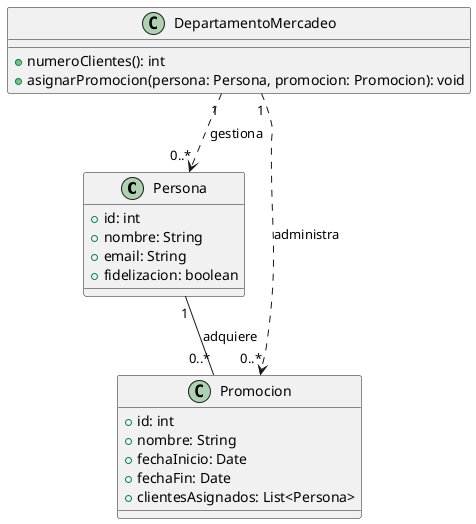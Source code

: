 @startuml taller
' Clase principal que representa a las personas en el sistema
class Persona {
    + id: int
    + nombre: String
    + email: String
    + fidelizacion: boolean
}

' Clase que representa las promociones
class Promocion {
    + id: int
    + nombre: String
    + fechaInicio: Date
    + fechaFin: Date
    + clientesAsignados: List<Persona>
}

' Clase que representa el departamento de mercadeo
class DepartamentoMercadeo {
    + numeroClientes(): int
    + asignarPromocion(persona: Persona, promocion: Promocion): void
}

' Relaciones entre las clases
Persona "1" -- "0..*" Promocion : "adquiere"
DepartamentoMercadeo "1" ..> "0..*" Persona : "gestiona"
DepartamentoMercadeo "1" ..> "0..*" Promocion : "administra"

@enduml
